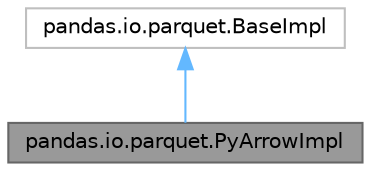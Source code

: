 digraph "pandas.io.parquet.PyArrowImpl"
{
 // LATEX_PDF_SIZE
  bgcolor="transparent";
  edge [fontname=Helvetica,fontsize=10,labelfontname=Helvetica,labelfontsize=10];
  node [fontname=Helvetica,fontsize=10,shape=box,height=0.2,width=0.4];
  Node1 [id="Node000001",label="pandas.io.parquet.PyArrowImpl",height=0.2,width=0.4,color="gray40", fillcolor="grey60", style="filled", fontcolor="black",tooltip=" "];
  Node2 -> Node1 [id="edge2_Node000001_Node000002",dir="back",color="steelblue1",style="solid",tooltip=" "];
  Node2 [id="Node000002",label="pandas.io.parquet.BaseImpl",height=0.2,width=0.4,color="grey75", fillcolor="white", style="filled",URL="$d1/d1d/classpandas_1_1io_1_1parquet_1_1BaseImpl.html",tooltip=" "];
}
